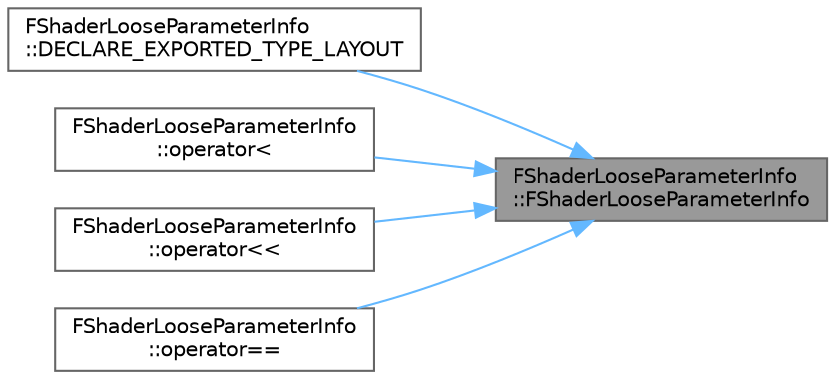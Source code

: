 digraph "FShaderLooseParameterInfo::FShaderLooseParameterInfo"
{
 // INTERACTIVE_SVG=YES
 // LATEX_PDF_SIZE
  bgcolor="transparent";
  edge [fontname=Helvetica,fontsize=10,labelfontname=Helvetica,labelfontsize=10];
  node [fontname=Helvetica,fontsize=10,shape=box,height=0.2,width=0.4];
  rankdir="RL";
  Node1 [id="Node000001",label="FShaderLooseParameterInfo\l::FShaderLooseParameterInfo",height=0.2,width=0.4,color="gray40", fillcolor="grey60", style="filled", fontcolor="black",tooltip=" "];
  Node1 -> Node2 [id="edge1_Node000001_Node000002",dir="back",color="steelblue1",style="solid",tooltip=" "];
  Node2 [id="Node000002",label="FShaderLooseParameterInfo\l::DECLARE_EXPORTED_TYPE_LAYOUT",height=0.2,width=0.4,color="grey40", fillcolor="white", style="filled",URL="$d3/d14/classFShaderLooseParameterInfo.html#aa95bb02a9c9e12c5114109933b242327",tooltip=" "];
  Node1 -> Node3 [id="edge2_Node000001_Node000003",dir="back",color="steelblue1",style="solid",tooltip=" "];
  Node3 [id="Node000003",label="FShaderLooseParameterInfo\l::operator\<",height=0.2,width=0.4,color="grey40", fillcolor="white", style="filled",URL="$d3/d14/classFShaderLooseParameterInfo.html#a6ed29d097e1a9640219f746f33091197",tooltip=" "];
  Node1 -> Node4 [id="edge3_Node000001_Node000004",dir="back",color="steelblue1",style="solid",tooltip=" "];
  Node4 [id="Node000004",label="FShaderLooseParameterInfo\l::operator\<\<",height=0.2,width=0.4,color="grey40", fillcolor="white", style="filled",URL="$d3/d14/classFShaderLooseParameterInfo.html#a6030464cf7389ba8fe73f09b3fa52849",tooltip=" "];
  Node1 -> Node5 [id="edge4_Node000001_Node000005",dir="back",color="steelblue1",style="solid",tooltip=" "];
  Node5 [id="Node000005",label="FShaderLooseParameterInfo\l::operator==",height=0.2,width=0.4,color="grey40", fillcolor="white", style="filled",URL="$d3/d14/classFShaderLooseParameterInfo.html#aa4fe1f3863c0ad2838b490021d24b53c",tooltip=" "];
}
